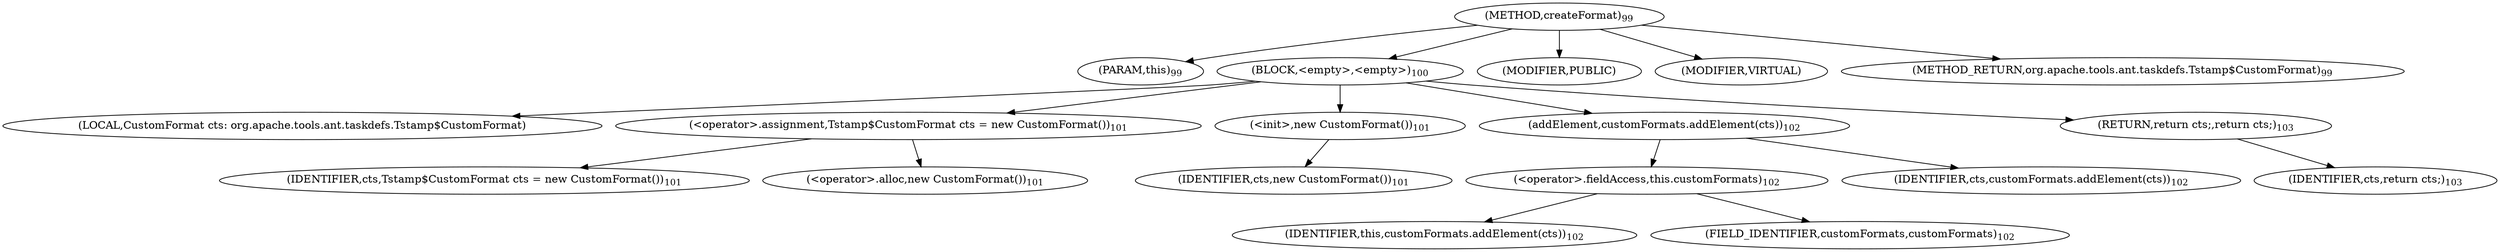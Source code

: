 digraph "createFormat" {  
"127" [label = <(METHOD,createFormat)<SUB>99</SUB>> ]
"128" [label = <(PARAM,this)<SUB>99</SUB>> ]
"129" [label = <(BLOCK,&lt;empty&gt;,&lt;empty&gt;)<SUB>100</SUB>> ]
"12" [label = <(LOCAL,CustomFormat cts: org.apache.tools.ant.taskdefs.Tstamp$CustomFormat)> ]
"130" [label = <(&lt;operator&gt;.assignment,Tstamp$CustomFormat cts = new CustomFormat())<SUB>101</SUB>> ]
"131" [label = <(IDENTIFIER,cts,Tstamp$CustomFormat cts = new CustomFormat())<SUB>101</SUB>> ]
"132" [label = <(&lt;operator&gt;.alloc,new CustomFormat())<SUB>101</SUB>> ]
"133" [label = <(&lt;init&gt;,new CustomFormat())<SUB>101</SUB>> ]
"11" [label = <(IDENTIFIER,cts,new CustomFormat())<SUB>101</SUB>> ]
"134" [label = <(addElement,customFormats.addElement(cts))<SUB>102</SUB>> ]
"135" [label = <(&lt;operator&gt;.fieldAccess,this.customFormats)<SUB>102</SUB>> ]
"136" [label = <(IDENTIFIER,this,customFormats.addElement(cts))<SUB>102</SUB>> ]
"137" [label = <(FIELD_IDENTIFIER,customFormats,customFormats)<SUB>102</SUB>> ]
"138" [label = <(IDENTIFIER,cts,customFormats.addElement(cts))<SUB>102</SUB>> ]
"139" [label = <(RETURN,return cts;,return cts;)<SUB>103</SUB>> ]
"140" [label = <(IDENTIFIER,cts,return cts;)<SUB>103</SUB>> ]
"141" [label = <(MODIFIER,PUBLIC)> ]
"142" [label = <(MODIFIER,VIRTUAL)> ]
"143" [label = <(METHOD_RETURN,org.apache.tools.ant.taskdefs.Tstamp$CustomFormat)<SUB>99</SUB>> ]
  "127" -> "128" 
  "127" -> "129" 
  "127" -> "141" 
  "127" -> "142" 
  "127" -> "143" 
  "129" -> "12" 
  "129" -> "130" 
  "129" -> "133" 
  "129" -> "134" 
  "129" -> "139" 
  "130" -> "131" 
  "130" -> "132" 
  "133" -> "11" 
  "134" -> "135" 
  "134" -> "138" 
  "135" -> "136" 
  "135" -> "137" 
  "139" -> "140" 
}
